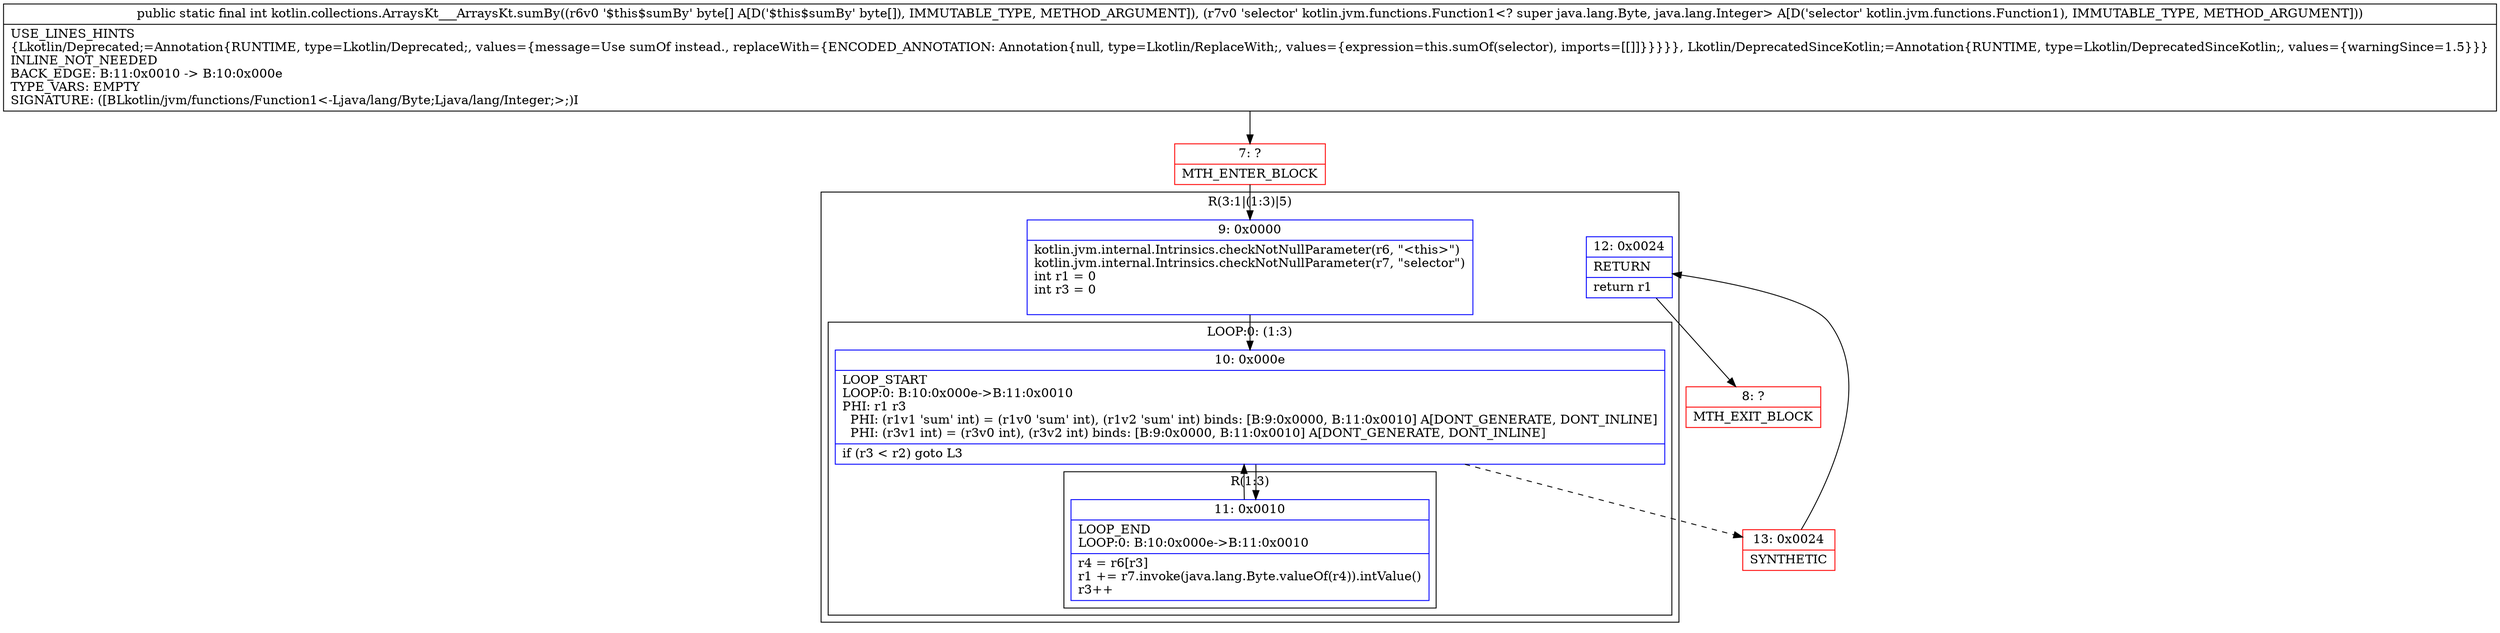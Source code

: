 digraph "CFG forkotlin.collections.ArraysKt___ArraysKt.sumBy([BLkotlin\/jvm\/functions\/Function1;)I" {
subgraph cluster_Region_178809807 {
label = "R(3:1|(1:3)|5)";
node [shape=record,color=blue];
Node_9 [shape=record,label="{9\:\ 0x0000|kotlin.jvm.internal.Intrinsics.checkNotNullParameter(r6, \"\<this\>\")\lkotlin.jvm.internal.Intrinsics.checkNotNullParameter(r7, \"selector\")\lint r1 = 0\lint r3 = 0\l\l}"];
subgraph cluster_LoopRegion_103970256 {
label = "LOOP:0: (1:3)";
node [shape=record,color=blue];
Node_10 [shape=record,label="{10\:\ 0x000e|LOOP_START\lLOOP:0: B:10:0x000e\-\>B:11:0x0010\lPHI: r1 r3 \l  PHI: (r1v1 'sum' int) = (r1v0 'sum' int), (r1v2 'sum' int) binds: [B:9:0x0000, B:11:0x0010] A[DONT_GENERATE, DONT_INLINE]\l  PHI: (r3v1 int) = (r3v0 int), (r3v2 int) binds: [B:9:0x0000, B:11:0x0010] A[DONT_GENERATE, DONT_INLINE]\l|if (r3 \< r2) goto L3\l}"];
subgraph cluster_Region_274572975 {
label = "R(1:3)";
node [shape=record,color=blue];
Node_11 [shape=record,label="{11\:\ 0x0010|LOOP_END\lLOOP:0: B:10:0x000e\-\>B:11:0x0010\l|r4 = r6[r3]\lr1 += r7.invoke(java.lang.Byte.valueOf(r4)).intValue()\lr3++\l}"];
}
}
Node_12 [shape=record,label="{12\:\ 0x0024|RETURN\l|return r1\l}"];
}
Node_7 [shape=record,color=red,label="{7\:\ ?|MTH_ENTER_BLOCK\l}"];
Node_13 [shape=record,color=red,label="{13\:\ 0x0024|SYNTHETIC\l}"];
Node_8 [shape=record,color=red,label="{8\:\ ?|MTH_EXIT_BLOCK\l}"];
MethodNode[shape=record,label="{public static final int kotlin.collections.ArraysKt___ArraysKt.sumBy((r6v0 '$this$sumBy' byte[] A[D('$this$sumBy' byte[]), IMMUTABLE_TYPE, METHOD_ARGUMENT]), (r7v0 'selector' kotlin.jvm.functions.Function1\<? super java.lang.Byte, java.lang.Integer\> A[D('selector' kotlin.jvm.functions.Function1), IMMUTABLE_TYPE, METHOD_ARGUMENT]))  | USE_LINES_HINTS\l\{Lkotlin\/Deprecated;=Annotation\{RUNTIME, type=Lkotlin\/Deprecated;, values=\{message=Use sumOf instead., replaceWith=\{ENCODED_ANNOTATION: Annotation\{null, type=Lkotlin\/ReplaceWith;, values=\{expression=this.sumOf(selector), imports=[[]]\}\}\}\}\}, Lkotlin\/DeprecatedSinceKotlin;=Annotation\{RUNTIME, type=Lkotlin\/DeprecatedSinceKotlin;, values=\{warningSince=1.5\}\}\}\lINLINE_NOT_NEEDED\lBACK_EDGE: B:11:0x0010 \-\> B:10:0x000e\lTYPE_VARS: EMPTY\lSIGNATURE: ([BLkotlin\/jvm\/functions\/Function1\<\-Ljava\/lang\/Byte;Ljava\/lang\/Integer;\>;)I\l}"];
MethodNode -> Node_7;Node_9 -> Node_10;
Node_10 -> Node_11;
Node_10 -> Node_13[style=dashed];
Node_11 -> Node_10;
Node_12 -> Node_8;
Node_7 -> Node_9;
Node_13 -> Node_12;
}

